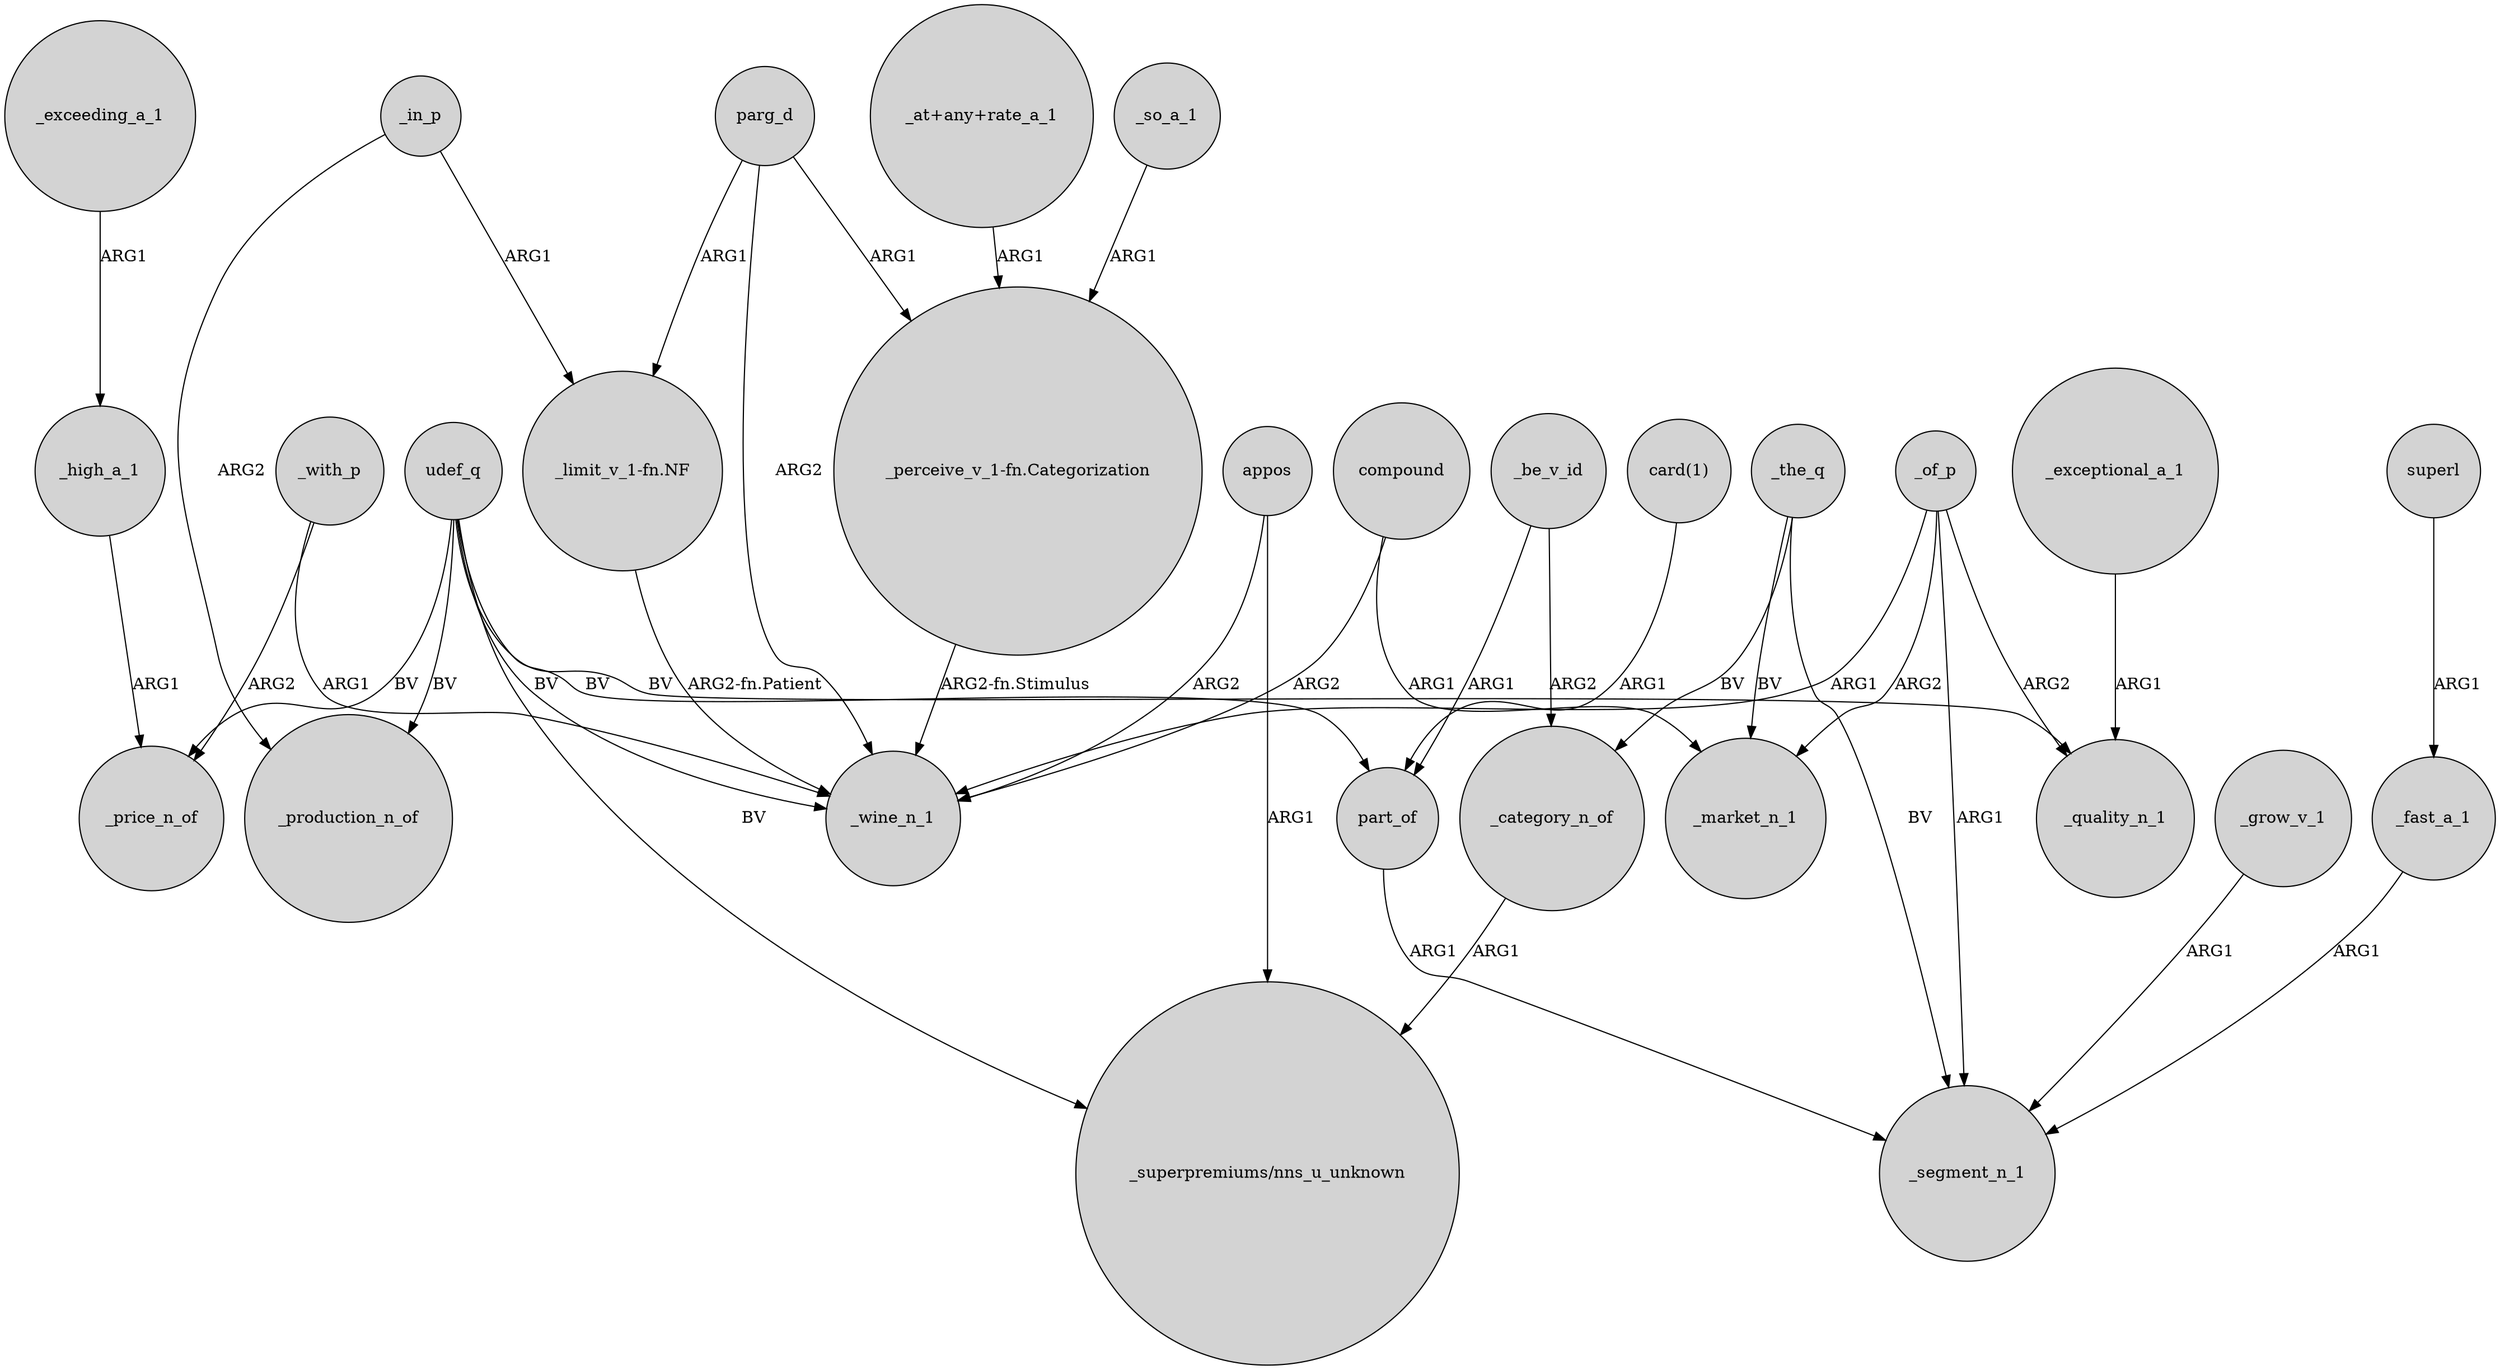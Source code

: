 digraph {
	node [shape=circle style=filled]
	_be_v_id -> part_of [label=ARG1]
	udef_q -> _production_n_of [label=BV]
	udef_q -> _quality_n_1 [label=BV]
	_the_q -> _segment_n_1 [label=BV]
	part_of -> _segment_n_1 [label=ARG1]
	udef_q -> part_of [label=BV]
	_grow_v_1 -> _segment_n_1 [label=ARG1]
	udef_q -> _price_n_of [label=BV]
	_so_a_1 -> "_perceive_v_1-fn.Categorization" [label=ARG1]
	_category_n_of -> "_superpremiums/nns_u_unknown" [label=ARG1]
	"_limit_v_1-fn.NF" -> _wine_n_1 [label="ARG2-fn.Patient"]
	udef_q -> "_superpremiums/nns_u_unknown" [label=BV]
	_exceeding_a_1 -> _high_a_1 [label=ARG1]
	parg_d -> _wine_n_1 [label=ARG2]
	_fast_a_1 -> _segment_n_1 [label=ARG1]
	_with_p -> _price_n_of [label=ARG2]
	_of_p -> _market_n_1 [label=ARG2]
	superl -> _fast_a_1 [label=ARG1]
	parg_d -> "_limit_v_1-fn.NF" [label=ARG1]
	appos -> _wine_n_1 [label=ARG2]
	compound -> _wine_n_1 [label=ARG2]
	_with_p -> _wine_n_1 [label=ARG1]
	udef_q -> _wine_n_1 [label=BV]
	_high_a_1 -> _price_n_of [label=ARG1]
	_of_p -> _quality_n_1 [label=ARG2]
	_in_p -> _production_n_of [label=ARG2]
	_in_p -> "_limit_v_1-fn.NF" [label=ARG1]
	_of_p -> _wine_n_1 [label=ARG1]
	"_at+any+rate_a_1" -> "_perceive_v_1-fn.Categorization" [label=ARG1]
	"card(1)" -> part_of [label=ARG1]
	parg_d -> "_perceive_v_1-fn.Categorization" [label=ARG1]
	_exceptional_a_1 -> _quality_n_1 [label=ARG1]
	appos -> "_superpremiums/nns_u_unknown" [label=ARG1]
	_be_v_id -> _category_n_of [label=ARG2]
	"_perceive_v_1-fn.Categorization" -> _wine_n_1 [label="ARG2-fn.Stimulus"]
	compound -> _market_n_1 [label=ARG1]
	_the_q -> _market_n_1 [label=BV]
	_of_p -> _segment_n_1 [label=ARG1]
	_the_q -> _category_n_of [label=BV]
}
